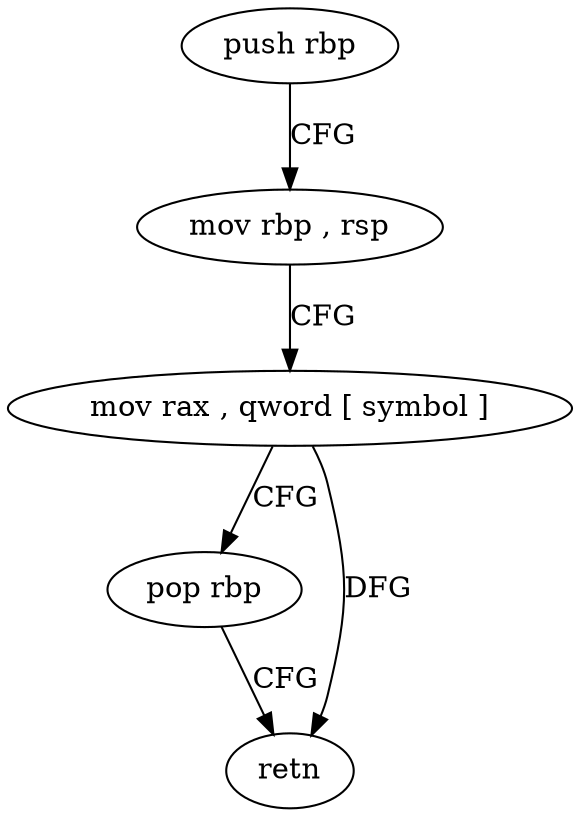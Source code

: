 digraph "func" {
"4228112" [label = "push rbp" ]
"4228113" [label = "mov rbp , rsp" ]
"4228116" [label = "mov rax , qword [ symbol ]" ]
"4228124" [label = "pop rbp" ]
"4228125" [label = "retn" ]
"4228112" -> "4228113" [ label = "CFG" ]
"4228113" -> "4228116" [ label = "CFG" ]
"4228116" -> "4228124" [ label = "CFG" ]
"4228116" -> "4228125" [ label = "DFG" ]
"4228124" -> "4228125" [ label = "CFG" ]
}
